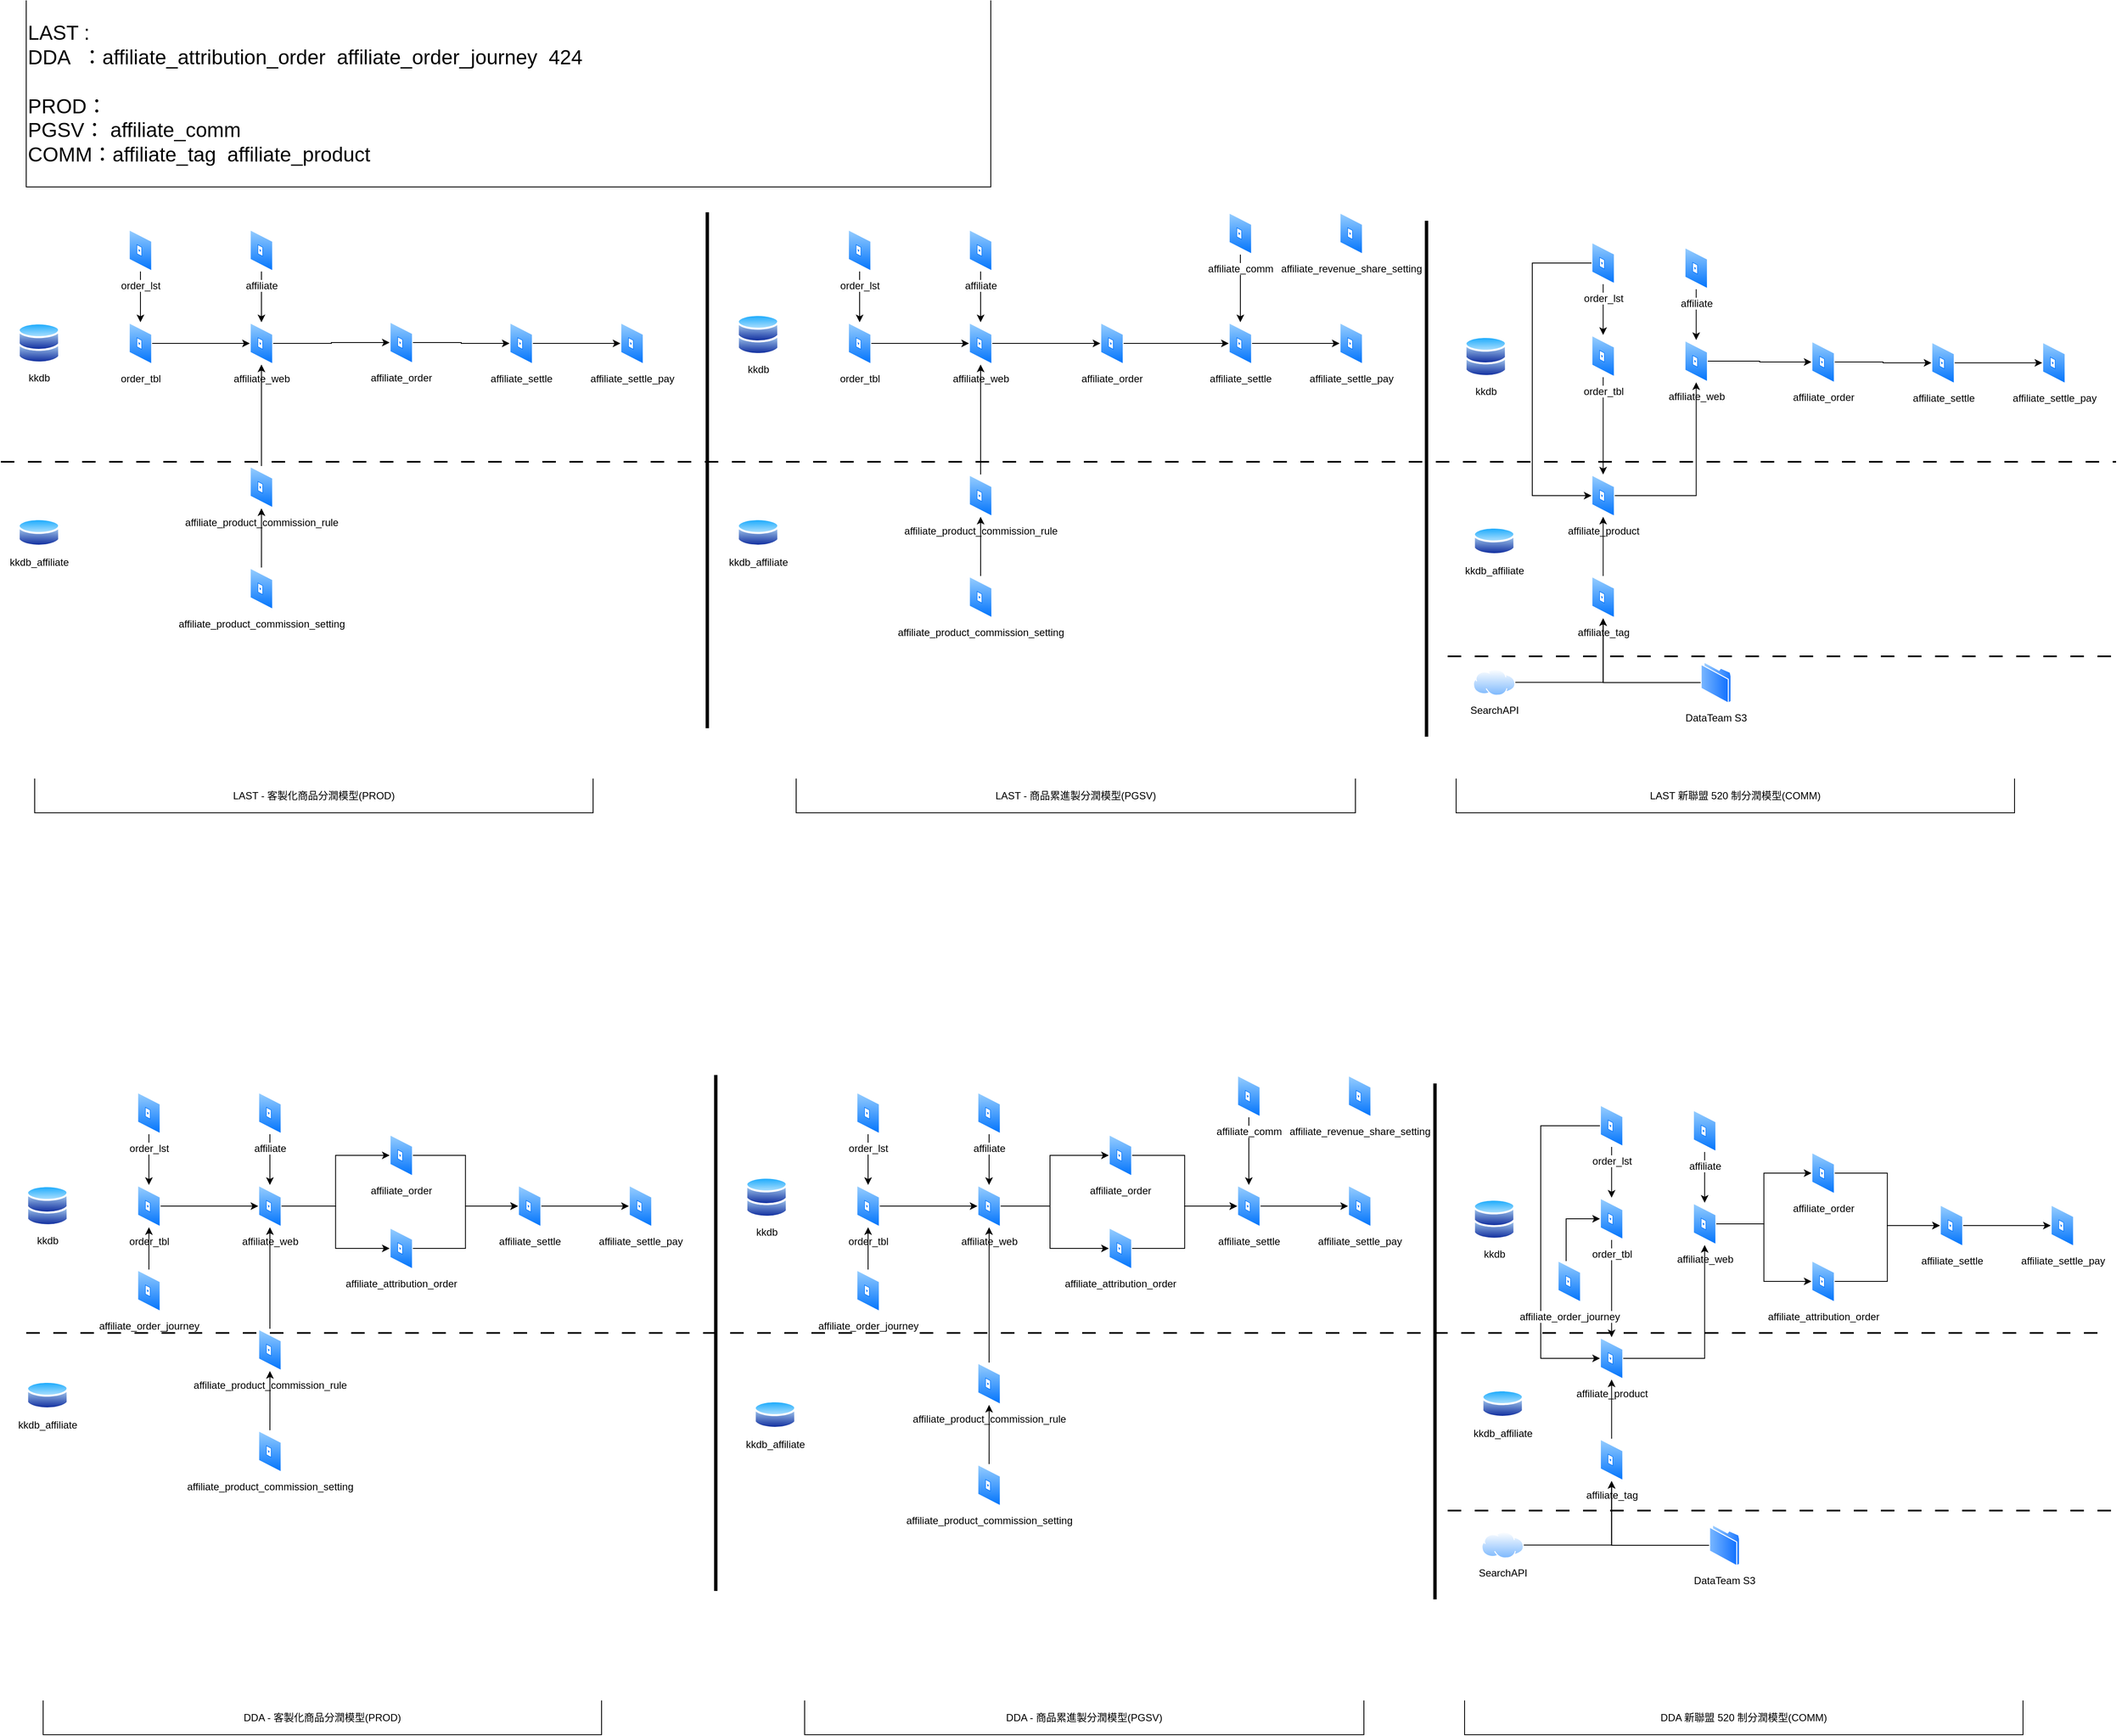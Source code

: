 <mxfile version="21.0.6" type="github">
  <diagram name="第 1 页" id="U0-t1V0-70jRsBMz5Xub">
    <mxGraphModel dx="2364" dy="2605" grid="1" gridSize="10" guides="1" tooltips="1" connect="1" arrows="1" fold="1" page="1" pageScale="1" pageWidth="850" pageHeight="1100" math="0" shadow="0">
      <root>
        <mxCell id="0" />
        <mxCell id="1" parent="0" />
        <mxCell id="hzbVGYCkBPGxg4_tdvoD-3" value="kkdb" style="aspect=fixed;perimeter=ellipsePerimeter;html=1;align=center;shadow=0;dashed=0;spacingTop=3;image;image=img/lib/active_directory/databases.svg;" vertex="1" parent="1">
          <mxGeometry x="40" y="-710" width="50" height="49" as="geometry" />
        </mxCell>
        <mxCell id="hzbVGYCkBPGxg4_tdvoD-216" style="edgeStyle=orthogonalEdgeStyle;rounded=0;orthogonalLoop=1;jettySize=auto;html=1;entryX=0;entryY=0.5;entryDx=0;entryDy=0;" edge="1" parent="1" source="hzbVGYCkBPGxg4_tdvoD-6" target="hzbVGYCkBPGxg4_tdvoD-97">
          <mxGeometry relative="1" as="geometry" />
        </mxCell>
        <mxCell id="hzbVGYCkBPGxg4_tdvoD-6" value="affiliate_web" style="aspect=fixed;perimeter=ellipsePerimeter;html=1;align=center;shadow=0;dashed=0;spacingTop=3;image;image=img/lib/active_directory/data_jack.svg;" vertex="1" parent="1">
          <mxGeometry x="314.25" y="-710" width="27.5" height="50" as="geometry" />
        </mxCell>
        <mxCell id="hzbVGYCkBPGxg4_tdvoD-124" value="" style="edgeStyle=orthogonalEdgeStyle;rounded=0;orthogonalLoop=1;jettySize=auto;html=1;" edge="1" parent="1" source="hzbVGYCkBPGxg4_tdvoD-98" target="hzbVGYCkBPGxg4_tdvoD-6">
          <mxGeometry relative="1" as="geometry" />
        </mxCell>
        <mxCell id="hzbVGYCkBPGxg4_tdvoD-98" value="affiliate" style="aspect=fixed;perimeter=ellipsePerimeter;html=1;align=center;shadow=0;dashed=0;spacingTop=3;image;image=img/lib/active_directory/data_jack.svg;" vertex="1" parent="1">
          <mxGeometry x="314.25" y="-820" width="27.5" height="50" as="geometry" />
        </mxCell>
        <mxCell id="hzbVGYCkBPGxg4_tdvoD-130" style="edgeStyle=orthogonalEdgeStyle;rounded=0;orthogonalLoop=1;jettySize=auto;html=1;entryX=0;entryY=0.5;entryDx=0;entryDy=0;" edge="1" parent="1" source="hzbVGYCkBPGxg4_tdvoD-97" target="hzbVGYCkBPGxg4_tdvoD-101">
          <mxGeometry relative="1" as="geometry" />
        </mxCell>
        <mxCell id="hzbVGYCkBPGxg4_tdvoD-97" value="affiliate_order&lt;br&gt;" style="aspect=fixed;perimeter=ellipsePerimeter;html=1;align=center;shadow=0;dashed=0;spacingTop=3;image;image=img/lib/active_directory/data_jack.svg;" vertex="1" parent="1">
          <mxGeometry x="479.5" y="-711" width="27.5" height="50" as="geometry" />
        </mxCell>
        <mxCell id="hzbVGYCkBPGxg4_tdvoD-218" style="edgeStyle=orthogonalEdgeStyle;rounded=0;orthogonalLoop=1;jettySize=auto;html=1;" edge="1" parent="1" source="hzbVGYCkBPGxg4_tdvoD-100" target="hzbVGYCkBPGxg4_tdvoD-6">
          <mxGeometry relative="1" as="geometry" />
        </mxCell>
        <mxCell id="hzbVGYCkBPGxg4_tdvoD-100" value="order_tbl" style="aspect=fixed;perimeter=ellipsePerimeter;html=1;align=center;shadow=0;dashed=0;spacingTop=3;image;image=img/lib/active_directory/data_jack.svg;" vertex="1" parent="1">
          <mxGeometry x="171.25" y="-710" width="27.5" height="50" as="geometry" />
        </mxCell>
        <mxCell id="hzbVGYCkBPGxg4_tdvoD-128" value="" style="edgeStyle=orthogonalEdgeStyle;rounded=0;orthogonalLoop=1;jettySize=auto;html=1;" edge="1" parent="1" source="hzbVGYCkBPGxg4_tdvoD-107" target="hzbVGYCkBPGxg4_tdvoD-100">
          <mxGeometry relative="1" as="geometry" />
        </mxCell>
        <mxCell id="hzbVGYCkBPGxg4_tdvoD-107" value="order_lst" style="aspect=fixed;perimeter=ellipsePerimeter;html=1;align=center;shadow=0;dashed=0;spacingTop=3;image;image=img/lib/active_directory/data_jack.svg;" vertex="1" parent="1">
          <mxGeometry x="171.25" y="-820" width="27.5" height="50" as="geometry" />
        </mxCell>
        <mxCell id="hzbVGYCkBPGxg4_tdvoD-131" value="" style="edgeStyle=orthogonalEdgeStyle;rounded=0;orthogonalLoop=1;jettySize=auto;html=1;" edge="1" parent="1" source="hzbVGYCkBPGxg4_tdvoD-101" target="hzbVGYCkBPGxg4_tdvoD-102">
          <mxGeometry relative="1" as="geometry" />
        </mxCell>
        <mxCell id="hzbVGYCkBPGxg4_tdvoD-101" value="affiliate_settle" style="aspect=fixed;perimeter=ellipsePerimeter;html=1;align=center;shadow=0;dashed=0;spacingTop=3;image;image=img/lib/active_directory/data_jack.svg;" vertex="1" parent="1">
          <mxGeometry x="621.25" y="-710" width="27.5" height="50" as="geometry" />
        </mxCell>
        <mxCell id="hzbVGYCkBPGxg4_tdvoD-102" value="affiliate_settle_pay" style="aspect=fixed;perimeter=ellipsePerimeter;html=1;align=center;shadow=0;dashed=0;spacingTop=3;image;image=img/lib/active_directory/data_jack.svg;" vertex="1" parent="1">
          <mxGeometry x="752.25" y="-710" width="27.5" height="50" as="geometry" />
        </mxCell>
        <mxCell id="hzbVGYCkBPGxg4_tdvoD-4" value="kkdb_affiliate" style="aspect=fixed;perimeter=ellipsePerimeter;html=1;align=center;shadow=0;dashed=0;spacingTop=3;image;image=img/lib/active_directory/database.svg;" vertex="1" parent="1">
          <mxGeometry x="40" y="-480" width="50" height="37" as="geometry" />
        </mxCell>
        <mxCell id="hzbVGYCkBPGxg4_tdvoD-215" style="edgeStyle=orthogonalEdgeStyle;rounded=0;orthogonalLoop=1;jettySize=auto;html=1;" edge="1" parent="1" source="hzbVGYCkBPGxg4_tdvoD-104" target="hzbVGYCkBPGxg4_tdvoD-6">
          <mxGeometry relative="1" as="geometry" />
        </mxCell>
        <mxCell id="hzbVGYCkBPGxg4_tdvoD-104" value="affiliate_product_commission_rule" style="aspect=fixed;perimeter=ellipsePerimeter;html=1;align=center;shadow=0;dashed=0;spacingTop=3;image;image=img/lib/active_directory/data_jack.svg;" vertex="1" parent="1">
          <mxGeometry x="314.25" y="-540" width="27.5" height="50" as="geometry" />
        </mxCell>
        <mxCell id="hzbVGYCkBPGxg4_tdvoD-214" style="edgeStyle=orthogonalEdgeStyle;rounded=0;orthogonalLoop=1;jettySize=auto;html=1;entryX=0.5;entryY=1;entryDx=0;entryDy=0;" edge="1" parent="1" source="hzbVGYCkBPGxg4_tdvoD-105" target="hzbVGYCkBPGxg4_tdvoD-104">
          <mxGeometry relative="1" as="geometry" />
        </mxCell>
        <mxCell id="hzbVGYCkBPGxg4_tdvoD-105" value="affiliate_product_commission_setting" style="aspect=fixed;perimeter=ellipsePerimeter;html=1;align=center;shadow=0;dashed=0;spacingTop=3;image;image=img/lib/active_directory/data_jack.svg;" vertex="1" parent="1">
          <mxGeometry x="314.25" y="-420" width="27.5" height="50" as="geometry" />
        </mxCell>
        <mxCell id="hzbVGYCkBPGxg4_tdvoD-134" value="kkdb" style="aspect=fixed;perimeter=ellipsePerimeter;html=1;align=center;shadow=0;dashed=0;spacingTop=3;image;image=img/lib/active_directory/databases.svg;" vertex="1" parent="1">
          <mxGeometry x="890" y="-720" width="50" height="49" as="geometry" />
        </mxCell>
        <mxCell id="hzbVGYCkBPGxg4_tdvoD-302" style="edgeStyle=orthogonalEdgeStyle;rounded=0;orthogonalLoop=1;jettySize=auto;html=1;" edge="1" parent="1" source="hzbVGYCkBPGxg4_tdvoD-136" target="hzbVGYCkBPGxg4_tdvoD-140">
          <mxGeometry relative="1" as="geometry" />
        </mxCell>
        <mxCell id="hzbVGYCkBPGxg4_tdvoD-136" value="affiliate_web" style="aspect=fixed;perimeter=ellipsePerimeter;html=1;align=center;shadow=0;dashed=0;spacingTop=3;image;image=img/lib/active_directory/data_jack.svg;" vertex="1" parent="1">
          <mxGeometry x="1164.25" y="-710" width="27.5" height="50" as="geometry" />
        </mxCell>
        <mxCell id="hzbVGYCkBPGxg4_tdvoD-137" value="" style="edgeStyle=orthogonalEdgeStyle;rounded=0;orthogonalLoop=1;jettySize=auto;html=1;" edge="1" parent="1" source="hzbVGYCkBPGxg4_tdvoD-138" target="hzbVGYCkBPGxg4_tdvoD-136">
          <mxGeometry relative="1" as="geometry" />
        </mxCell>
        <mxCell id="hzbVGYCkBPGxg4_tdvoD-138" value="affiliate" style="aspect=fixed;perimeter=ellipsePerimeter;html=1;align=center;shadow=0;dashed=0;spacingTop=3;image;image=img/lib/active_directory/data_jack.svg;" vertex="1" parent="1">
          <mxGeometry x="1164.25" y="-820" width="27.5" height="50" as="geometry" />
        </mxCell>
        <mxCell id="hzbVGYCkBPGxg4_tdvoD-139" style="edgeStyle=orthogonalEdgeStyle;rounded=0;orthogonalLoop=1;jettySize=auto;html=1;entryX=0;entryY=0.5;entryDx=0;entryDy=0;" edge="1" parent="1" source="hzbVGYCkBPGxg4_tdvoD-140" target="hzbVGYCkBPGxg4_tdvoD-149">
          <mxGeometry relative="1" as="geometry" />
        </mxCell>
        <mxCell id="hzbVGYCkBPGxg4_tdvoD-140" value="affiliate_order&lt;br&gt;" style="aspect=fixed;perimeter=ellipsePerimeter;html=1;align=center;shadow=0;dashed=0;spacingTop=3;image;image=img/lib/active_directory/data_jack.svg;" vertex="1" parent="1">
          <mxGeometry x="1319.5" y="-710" width="27.5" height="50" as="geometry" />
        </mxCell>
        <mxCell id="hzbVGYCkBPGxg4_tdvoD-207" style="edgeStyle=orthogonalEdgeStyle;rounded=0;orthogonalLoop=1;jettySize=auto;html=1;entryX=0;entryY=0.5;entryDx=0;entryDy=0;" edge="1" parent="1" source="hzbVGYCkBPGxg4_tdvoD-144" target="hzbVGYCkBPGxg4_tdvoD-136">
          <mxGeometry relative="1" as="geometry" />
        </mxCell>
        <mxCell id="hzbVGYCkBPGxg4_tdvoD-144" value="order_tbl" style="aspect=fixed;perimeter=ellipsePerimeter;html=1;align=center;shadow=0;dashed=0;spacingTop=3;image;image=img/lib/active_directory/data_jack.svg;" vertex="1" parent="1">
          <mxGeometry x="1021.25" y="-710" width="27.5" height="50" as="geometry" />
        </mxCell>
        <mxCell id="hzbVGYCkBPGxg4_tdvoD-145" value="" style="edgeStyle=orthogonalEdgeStyle;rounded=0;orthogonalLoop=1;jettySize=auto;html=1;" edge="1" parent="1" source="hzbVGYCkBPGxg4_tdvoD-147" target="hzbVGYCkBPGxg4_tdvoD-144">
          <mxGeometry relative="1" as="geometry" />
        </mxCell>
        <mxCell id="hzbVGYCkBPGxg4_tdvoD-147" value="order_lst" style="aspect=fixed;perimeter=ellipsePerimeter;html=1;align=center;shadow=0;dashed=0;spacingTop=3;image;image=img/lib/active_directory/data_jack.svg;" vertex="1" parent="1">
          <mxGeometry x="1021.25" y="-820" width="27.5" height="50" as="geometry" />
        </mxCell>
        <mxCell id="hzbVGYCkBPGxg4_tdvoD-148" value="" style="edgeStyle=orthogonalEdgeStyle;rounded=0;orthogonalLoop=1;jettySize=auto;html=1;" edge="1" parent="1" source="hzbVGYCkBPGxg4_tdvoD-149" target="hzbVGYCkBPGxg4_tdvoD-150">
          <mxGeometry relative="1" as="geometry" />
        </mxCell>
        <mxCell id="hzbVGYCkBPGxg4_tdvoD-149" value="affiliate_settle" style="aspect=fixed;perimeter=ellipsePerimeter;html=1;align=center;shadow=0;dashed=0;spacingTop=3;image;image=img/lib/active_directory/data_jack.svg;" vertex="1" parent="1">
          <mxGeometry x="1471.25" y="-710" width="27.5" height="50" as="geometry" />
        </mxCell>
        <mxCell id="hzbVGYCkBPGxg4_tdvoD-150" value="affiliate_settle_pay" style="aspect=fixed;perimeter=ellipsePerimeter;html=1;align=center;shadow=0;dashed=0;spacingTop=3;image;image=img/lib/active_directory/data_jack.svg;" vertex="1" parent="1">
          <mxGeometry x="1602.25" y="-710" width="27.5" height="50" as="geometry" />
        </mxCell>
        <mxCell id="hzbVGYCkBPGxg4_tdvoD-155" value="" style="line;strokeWidth=4;direction=south;html=1;perimeter=backbonePerimeter;points=[];outlineConnect=0;" vertex="1" parent="1">
          <mxGeometry x="850" y="-840" width="10" height="610" as="geometry" />
        </mxCell>
        <mxCell id="hzbVGYCkBPGxg4_tdvoD-156" value="kkdb" style="aspect=fixed;perimeter=ellipsePerimeter;html=1;align=center;shadow=0;dashed=0;spacingTop=3;image;image=img/lib/active_directory/databases.svg;" vertex="1" parent="1">
          <mxGeometry x="1750" y="-694" width="50" height="49" as="geometry" />
        </mxCell>
        <mxCell id="hzbVGYCkBPGxg4_tdvoD-158" value="affiliate_web" style="aspect=fixed;perimeter=ellipsePerimeter;html=1;align=center;shadow=0;dashed=0;spacingTop=3;image;image=img/lib/active_directory/data_jack.svg;" vertex="1" parent="1">
          <mxGeometry x="2010" y="-689" width="27.5" height="50" as="geometry" />
        </mxCell>
        <mxCell id="hzbVGYCkBPGxg4_tdvoD-159" value="" style="edgeStyle=orthogonalEdgeStyle;rounded=0;orthogonalLoop=1;jettySize=auto;html=1;" edge="1" parent="1" source="hzbVGYCkBPGxg4_tdvoD-160" target="hzbVGYCkBPGxg4_tdvoD-158">
          <mxGeometry relative="1" as="geometry" />
        </mxCell>
        <mxCell id="hzbVGYCkBPGxg4_tdvoD-160" value="affiliate" style="aspect=fixed;perimeter=ellipsePerimeter;html=1;align=center;shadow=0;dashed=0;spacingTop=3;image;image=img/lib/active_directory/data_jack.svg;" vertex="1" parent="1">
          <mxGeometry x="2010" y="-799" width="27.5" height="50" as="geometry" />
        </mxCell>
        <mxCell id="hzbVGYCkBPGxg4_tdvoD-161" style="edgeStyle=orthogonalEdgeStyle;rounded=0;orthogonalLoop=1;jettySize=auto;html=1;entryX=0;entryY=0.5;entryDx=0;entryDy=0;" edge="1" parent="1" source="hzbVGYCkBPGxg4_tdvoD-162" target="hzbVGYCkBPGxg4_tdvoD-171">
          <mxGeometry relative="1" as="geometry" />
        </mxCell>
        <mxCell id="hzbVGYCkBPGxg4_tdvoD-162" value="affiliate_order&lt;br&gt;" style="aspect=fixed;perimeter=ellipsePerimeter;html=1;align=center;shadow=0;dashed=0;spacingTop=3;image;image=img/lib/active_directory/data_jack.svg;" vertex="1" parent="1">
          <mxGeometry x="2160" y="-688" width="27.5" height="50" as="geometry" />
        </mxCell>
        <mxCell id="hzbVGYCkBPGxg4_tdvoD-191" style="edgeStyle=orthogonalEdgeStyle;rounded=0;orthogonalLoop=1;jettySize=auto;html=1;" edge="1" parent="1" source="hzbVGYCkBPGxg4_tdvoD-166" target="hzbVGYCkBPGxg4_tdvoD-175">
          <mxGeometry relative="1" as="geometry" />
        </mxCell>
        <mxCell id="hzbVGYCkBPGxg4_tdvoD-166" value="order_tbl" style="aspect=fixed;perimeter=ellipsePerimeter;html=1;align=center;shadow=0;dashed=0;spacingTop=3;image;image=img/lib/active_directory/data_jack.svg;" vertex="1" parent="1">
          <mxGeometry x="1900" y="-695" width="27.5" height="50" as="geometry" />
        </mxCell>
        <mxCell id="hzbVGYCkBPGxg4_tdvoD-167" value="" style="edgeStyle=orthogonalEdgeStyle;rounded=0;orthogonalLoop=1;jettySize=auto;html=1;" edge="1" parent="1" source="hzbVGYCkBPGxg4_tdvoD-169" target="hzbVGYCkBPGxg4_tdvoD-166">
          <mxGeometry relative="1" as="geometry" />
        </mxCell>
        <mxCell id="hzbVGYCkBPGxg4_tdvoD-192" style="edgeStyle=orthogonalEdgeStyle;rounded=0;orthogonalLoop=1;jettySize=auto;html=1;entryX=0;entryY=0.5;entryDx=0;entryDy=0;" edge="1" parent="1" source="hzbVGYCkBPGxg4_tdvoD-169" target="hzbVGYCkBPGxg4_tdvoD-175">
          <mxGeometry relative="1" as="geometry">
            <Array as="points">
              <mxPoint x="1830" y="-780" />
              <mxPoint x="1830" y="-505" />
            </Array>
          </mxGeometry>
        </mxCell>
        <mxCell id="hzbVGYCkBPGxg4_tdvoD-169" value="order_lst" style="aspect=fixed;perimeter=ellipsePerimeter;html=1;align=center;shadow=0;dashed=0;spacingTop=3;image;image=img/lib/active_directory/data_jack.svg;" vertex="1" parent="1">
          <mxGeometry x="1900" y="-805" width="27.5" height="50" as="geometry" />
        </mxCell>
        <mxCell id="hzbVGYCkBPGxg4_tdvoD-170" value="" style="edgeStyle=orthogonalEdgeStyle;rounded=0;orthogonalLoop=1;jettySize=auto;html=1;" edge="1" parent="1" source="hzbVGYCkBPGxg4_tdvoD-171" target="hzbVGYCkBPGxg4_tdvoD-172">
          <mxGeometry relative="1" as="geometry" />
        </mxCell>
        <mxCell id="hzbVGYCkBPGxg4_tdvoD-171" value="affiliate_settle" style="aspect=fixed;perimeter=ellipsePerimeter;html=1;align=center;shadow=0;dashed=0;spacingTop=3;image;image=img/lib/active_directory/data_jack.svg;" vertex="1" parent="1">
          <mxGeometry x="2301.75" y="-687" width="27.5" height="50" as="geometry" />
        </mxCell>
        <mxCell id="hzbVGYCkBPGxg4_tdvoD-172" value="affiliate_settle_pay" style="aspect=fixed;perimeter=ellipsePerimeter;html=1;align=center;shadow=0;dashed=0;spacingTop=3;image;image=img/lib/active_directory/data_jack.svg;" vertex="1" parent="1">
          <mxGeometry x="2432.75" y="-687" width="27.5" height="50" as="geometry" />
        </mxCell>
        <mxCell id="hzbVGYCkBPGxg4_tdvoD-173" value="kkdb_affiliate" style="aspect=fixed;perimeter=ellipsePerimeter;html=1;align=center;shadow=0;dashed=0;spacingTop=3;image;image=img/lib/active_directory/database.svg;" vertex="1" parent="1">
          <mxGeometry x="1760" y="-470" width="50" height="37" as="geometry" />
        </mxCell>
        <mxCell id="hzbVGYCkBPGxg4_tdvoD-193" style="edgeStyle=orthogonalEdgeStyle;rounded=0;orthogonalLoop=1;jettySize=auto;html=1;" edge="1" parent="1" source="hzbVGYCkBPGxg4_tdvoD-175" target="hzbVGYCkBPGxg4_tdvoD-158">
          <mxGeometry relative="1" as="geometry" />
        </mxCell>
        <mxCell id="hzbVGYCkBPGxg4_tdvoD-175" value="affiliate_product" style="aspect=fixed;perimeter=ellipsePerimeter;html=1;align=center;shadow=0;dashed=0;spacingTop=3;image;image=img/lib/active_directory/data_jack.svg;" vertex="1" parent="1">
          <mxGeometry x="1900" y="-530" width="27.5" height="50" as="geometry" />
        </mxCell>
        <mxCell id="hzbVGYCkBPGxg4_tdvoD-195" value="" style="edgeStyle=orthogonalEdgeStyle;rounded=0;orthogonalLoop=1;jettySize=auto;html=1;" edge="1" parent="1" source="hzbVGYCkBPGxg4_tdvoD-176" target="hzbVGYCkBPGxg4_tdvoD-175">
          <mxGeometry relative="1" as="geometry" />
        </mxCell>
        <mxCell id="hzbVGYCkBPGxg4_tdvoD-176" value="affiliate_tag" style="aspect=fixed;perimeter=ellipsePerimeter;html=1;align=center;shadow=0;dashed=0;spacingTop=3;image;image=img/lib/active_directory/data_jack.svg;" vertex="1" parent="1">
          <mxGeometry x="1900" y="-410" width="27.5" height="50" as="geometry" />
        </mxCell>
        <mxCell id="hzbVGYCkBPGxg4_tdvoD-177" value="" style="line;strokeWidth=4;direction=south;html=1;perimeter=backbonePerimeter;points=[];outlineConnect=0;" vertex="1" parent="1">
          <mxGeometry x="1700" y="-830" width="10" height="610" as="geometry" />
        </mxCell>
        <mxCell id="hzbVGYCkBPGxg4_tdvoD-185" style="edgeStyle=orthogonalEdgeStyle;rounded=0;orthogonalLoop=1;jettySize=auto;html=1;entryX=0;entryY=0.5;entryDx=0;entryDy=0;" edge="1" parent="1" source="hzbVGYCkBPGxg4_tdvoD-158" target="hzbVGYCkBPGxg4_tdvoD-162">
          <mxGeometry relative="1" as="geometry">
            <mxPoint x="2138" y="-689" as="sourcePoint" />
          </mxGeometry>
        </mxCell>
        <mxCell id="hzbVGYCkBPGxg4_tdvoD-198" value="" style="line;strokeWidth=2;html=1;dashed=1;dashPattern=8 8;" vertex="1" parent="1">
          <mxGeometry x="20" y="-550" width="2500" height="10" as="geometry" />
        </mxCell>
        <mxCell id="hzbVGYCkBPGxg4_tdvoD-203" style="edgeStyle=orthogonalEdgeStyle;rounded=0;orthogonalLoop=1;jettySize=auto;html=1;" edge="1" parent="1" source="hzbVGYCkBPGxg4_tdvoD-201" target="hzbVGYCkBPGxg4_tdvoD-176">
          <mxGeometry relative="1" as="geometry" />
        </mxCell>
        <mxCell id="hzbVGYCkBPGxg4_tdvoD-201" value="SearchAPI" style="aspect=fixed;perimeter=ellipsePerimeter;html=1;align=center;shadow=0;dashed=0;spacingTop=3;image;image=img/lib/active_directory/internet_cloud.svg;" vertex="1" parent="1">
          <mxGeometry x="1760" y="-300" width="50" height="31.5" as="geometry" />
        </mxCell>
        <mxCell id="hzbVGYCkBPGxg4_tdvoD-206" style="edgeStyle=orthogonalEdgeStyle;rounded=0;orthogonalLoop=1;jettySize=auto;html=1;" edge="1" parent="1" source="hzbVGYCkBPGxg4_tdvoD-202" target="hzbVGYCkBPGxg4_tdvoD-176">
          <mxGeometry relative="1" as="geometry" />
        </mxCell>
        <mxCell id="hzbVGYCkBPGxg4_tdvoD-202" value="DataTeam S3" style="aspect=fixed;perimeter=ellipsePerimeter;html=1;align=center;shadow=0;dashed=0;spacingTop=3;image;image=img/lib/active_directory/folder.svg;" vertex="1" parent="1">
          <mxGeometry x="2029" y="-309" width="36.5" height="50" as="geometry" />
        </mxCell>
        <mxCell id="hzbVGYCkBPGxg4_tdvoD-219" value="LAST - 客製化商品分潤模型(PROD)" style="shape=partialRectangle;whiteSpace=wrap;html=1;bottom=1;right=1;left=1;top=0;fillColor=none;routingCenterX=-0.5;" vertex="1" parent="1">
          <mxGeometry x="60" y="-170" width="660" height="40" as="geometry" />
        </mxCell>
        <mxCell id="hzbVGYCkBPGxg4_tdvoD-220" value="LAST - 商品累進製分潤模型(PGSV)" style="shape=partialRectangle;whiteSpace=wrap;html=1;bottom=1;right=1;left=1;top=0;fillColor=none;routingCenterX=-0.5;" vertex="1" parent="1">
          <mxGeometry x="960" y="-170" width="661" height="40" as="geometry" />
        </mxCell>
        <mxCell id="hzbVGYCkBPGxg4_tdvoD-221" value="LAST 新聯盟 520 制分潤模型(COMM)" style="shape=partialRectangle;whiteSpace=wrap;html=1;bottom=1;right=1;left=1;top=0;fillColor=none;routingCenterX=-0.5;" vertex="1" parent="1">
          <mxGeometry x="1740" y="-170" width="660" height="40" as="geometry" />
        </mxCell>
        <mxCell id="hzbVGYCkBPGxg4_tdvoD-224" value="affiliate_revenue_share_setting" style="aspect=fixed;perimeter=ellipsePerimeter;html=1;align=center;shadow=0;dashed=0;spacingTop=3;image;image=img/lib/active_directory/data_jack.svg;" vertex="1" parent="1">
          <mxGeometry x="1602.25" y="-840" width="27.5" height="50" as="geometry" />
        </mxCell>
        <mxCell id="hzbVGYCkBPGxg4_tdvoD-227" value="&lt;font style=&quot;font-size: 24px;&quot;&gt;LAST :&amp;nbsp;&amp;nbsp;&lt;br&gt;DDA&amp;nbsp; ：affiliate_attribution_order&amp;nbsp; affiliate_order_journey&amp;nbsp; 424&lt;br&gt;&lt;br&gt;PROD：&lt;br&gt;PGSV： affiliate_comm&lt;br&gt;COMM：affiliate_tag&amp;nbsp; affiliate_product&lt;br&gt;&lt;/font&gt;" style="shape=partialRectangle;whiteSpace=wrap;html=1;bottom=1;right=1;left=1;top=0;fillColor=none;routingCenterX=-0.5;align=left;" vertex="1" parent="1">
          <mxGeometry x="50" y="-1090" width="1140" height="220" as="geometry" />
        </mxCell>
        <mxCell id="hzbVGYCkBPGxg4_tdvoD-230" value="" style="edgeStyle=orthogonalEdgeStyle;rounded=0;orthogonalLoop=1;jettySize=auto;html=1;" edge="1" parent="1" source="hzbVGYCkBPGxg4_tdvoD-229" target="hzbVGYCkBPGxg4_tdvoD-149">
          <mxGeometry relative="1" as="geometry" />
        </mxCell>
        <mxCell id="hzbVGYCkBPGxg4_tdvoD-229" value="affiliate_comm" style="aspect=fixed;perimeter=ellipsePerimeter;html=1;align=center;shadow=0;dashed=0;spacingTop=3;image;image=img/lib/active_directory/data_jack.svg;" vertex="1" parent="1">
          <mxGeometry x="1471.25" y="-840" width="27.5" height="50" as="geometry" />
        </mxCell>
        <mxCell id="hzbVGYCkBPGxg4_tdvoD-231" value="kkdb" style="aspect=fixed;perimeter=ellipsePerimeter;html=1;align=center;shadow=0;dashed=0;spacingTop=3;image;image=img/lib/active_directory/databases.svg;" vertex="1" parent="1">
          <mxGeometry x="50" y="310" width="50" height="49" as="geometry" />
        </mxCell>
        <mxCell id="hzbVGYCkBPGxg4_tdvoD-232" style="edgeStyle=orthogonalEdgeStyle;rounded=0;orthogonalLoop=1;jettySize=auto;html=1;entryX=0;entryY=0.5;entryDx=0;entryDy=0;" edge="1" parent="1" source="hzbVGYCkBPGxg4_tdvoD-234" target="hzbVGYCkBPGxg4_tdvoD-238">
          <mxGeometry relative="1" as="geometry" />
        </mxCell>
        <mxCell id="hzbVGYCkBPGxg4_tdvoD-233" style="edgeStyle=orthogonalEdgeStyle;rounded=0;orthogonalLoop=1;jettySize=auto;html=1;" edge="1" parent="1" source="hzbVGYCkBPGxg4_tdvoD-234" target="hzbVGYCkBPGxg4_tdvoD-240">
          <mxGeometry relative="1" as="geometry" />
        </mxCell>
        <mxCell id="hzbVGYCkBPGxg4_tdvoD-234" value="affiliate_web" style="aspect=fixed;perimeter=ellipsePerimeter;html=1;align=center;shadow=0;dashed=0;spacingTop=3;image;image=img/lib/active_directory/data_jack.svg;" vertex="1" parent="1">
          <mxGeometry x="324.25" y="310" width="27.5" height="50" as="geometry" />
        </mxCell>
        <mxCell id="hzbVGYCkBPGxg4_tdvoD-235" value="" style="edgeStyle=orthogonalEdgeStyle;rounded=0;orthogonalLoop=1;jettySize=auto;html=1;" edge="1" parent="1" source="hzbVGYCkBPGxg4_tdvoD-236" target="hzbVGYCkBPGxg4_tdvoD-234">
          <mxGeometry relative="1" as="geometry" />
        </mxCell>
        <mxCell id="hzbVGYCkBPGxg4_tdvoD-236" value="affiliate" style="aspect=fixed;perimeter=ellipsePerimeter;html=1;align=center;shadow=0;dashed=0;spacingTop=3;image;image=img/lib/active_directory/data_jack.svg;" vertex="1" parent="1">
          <mxGeometry x="324.25" y="200" width="27.5" height="50" as="geometry" />
        </mxCell>
        <mxCell id="hzbVGYCkBPGxg4_tdvoD-237" style="edgeStyle=orthogonalEdgeStyle;rounded=0;orthogonalLoop=1;jettySize=auto;html=1;entryX=0;entryY=0.5;entryDx=0;entryDy=0;" edge="1" parent="1" source="hzbVGYCkBPGxg4_tdvoD-238" target="hzbVGYCkBPGxg4_tdvoD-246">
          <mxGeometry relative="1" as="geometry" />
        </mxCell>
        <mxCell id="hzbVGYCkBPGxg4_tdvoD-238" value="affiliate_order&lt;br&gt;" style="aspect=fixed;perimeter=ellipsePerimeter;html=1;align=center;shadow=0;dashed=0;spacingTop=3;image;image=img/lib/active_directory/data_jack.svg;" vertex="1" parent="1">
          <mxGeometry x="479.5" y="250" width="27.5" height="50" as="geometry" />
        </mxCell>
        <mxCell id="hzbVGYCkBPGxg4_tdvoD-239" style="edgeStyle=orthogonalEdgeStyle;rounded=0;orthogonalLoop=1;jettySize=auto;html=1;entryX=0;entryY=0.5;entryDx=0;entryDy=0;" edge="1" parent="1" source="hzbVGYCkBPGxg4_tdvoD-240" target="hzbVGYCkBPGxg4_tdvoD-246">
          <mxGeometry relative="1" as="geometry" />
        </mxCell>
        <mxCell id="hzbVGYCkBPGxg4_tdvoD-240" value="affiliate_attribution_order" style="aspect=fixed;perimeter=ellipsePerimeter;html=1;align=center;shadow=0;dashed=0;spacingTop=3;image;image=img/lib/active_directory/data_jack.svg;" vertex="1" parent="1">
          <mxGeometry x="479.5" y="360" width="27.5" height="50" as="geometry" />
        </mxCell>
        <mxCell id="hzbVGYCkBPGxg4_tdvoD-241" style="edgeStyle=orthogonalEdgeStyle;rounded=0;orthogonalLoop=1;jettySize=auto;html=1;" edge="1" parent="1" source="hzbVGYCkBPGxg4_tdvoD-242" target="hzbVGYCkBPGxg4_tdvoD-234">
          <mxGeometry relative="1" as="geometry" />
        </mxCell>
        <mxCell id="hzbVGYCkBPGxg4_tdvoD-242" value="order_tbl" style="aspect=fixed;perimeter=ellipsePerimeter;html=1;align=center;shadow=0;dashed=0;spacingTop=3;image;image=img/lib/active_directory/data_jack.svg;" vertex="1" parent="1">
          <mxGeometry x="181.25" y="310" width="27.5" height="50" as="geometry" />
        </mxCell>
        <mxCell id="hzbVGYCkBPGxg4_tdvoD-243" value="" style="edgeStyle=orthogonalEdgeStyle;rounded=0;orthogonalLoop=1;jettySize=auto;html=1;" edge="1" parent="1" source="hzbVGYCkBPGxg4_tdvoD-244" target="hzbVGYCkBPGxg4_tdvoD-242">
          <mxGeometry relative="1" as="geometry" />
        </mxCell>
        <mxCell id="hzbVGYCkBPGxg4_tdvoD-244" value="order_lst" style="aspect=fixed;perimeter=ellipsePerimeter;html=1;align=center;shadow=0;dashed=0;spacingTop=3;image;image=img/lib/active_directory/data_jack.svg;" vertex="1" parent="1">
          <mxGeometry x="181.25" y="200" width="27.5" height="50" as="geometry" />
        </mxCell>
        <mxCell id="hzbVGYCkBPGxg4_tdvoD-245" value="" style="edgeStyle=orthogonalEdgeStyle;rounded=0;orthogonalLoop=1;jettySize=auto;html=1;" edge="1" parent="1" source="hzbVGYCkBPGxg4_tdvoD-246" target="hzbVGYCkBPGxg4_tdvoD-247">
          <mxGeometry relative="1" as="geometry" />
        </mxCell>
        <mxCell id="hzbVGYCkBPGxg4_tdvoD-246" value="affiliate_settle" style="aspect=fixed;perimeter=ellipsePerimeter;html=1;align=center;shadow=0;dashed=0;spacingTop=3;image;image=img/lib/active_directory/data_jack.svg;" vertex="1" parent="1">
          <mxGeometry x="631.25" y="310" width="27.5" height="50" as="geometry" />
        </mxCell>
        <mxCell id="hzbVGYCkBPGxg4_tdvoD-247" value="affiliate_settle_pay" style="aspect=fixed;perimeter=ellipsePerimeter;html=1;align=center;shadow=0;dashed=0;spacingTop=3;image;image=img/lib/active_directory/data_jack.svg;" vertex="1" parent="1">
          <mxGeometry x="762.25" y="310" width="27.5" height="50" as="geometry" />
        </mxCell>
        <mxCell id="hzbVGYCkBPGxg4_tdvoD-248" value="kkdb_affiliate" style="aspect=fixed;perimeter=ellipsePerimeter;html=1;align=center;shadow=0;dashed=0;spacingTop=3;image;image=img/lib/active_directory/database.svg;" vertex="1" parent="1">
          <mxGeometry x="50" y="540" width="50" height="37" as="geometry" />
        </mxCell>
        <mxCell id="hzbVGYCkBPGxg4_tdvoD-249" style="edgeStyle=orthogonalEdgeStyle;rounded=0;orthogonalLoop=1;jettySize=auto;html=1;" edge="1" parent="1" source="hzbVGYCkBPGxg4_tdvoD-250" target="hzbVGYCkBPGxg4_tdvoD-234">
          <mxGeometry relative="1" as="geometry" />
        </mxCell>
        <mxCell id="hzbVGYCkBPGxg4_tdvoD-250" value="affiliate_product_commission_rule" style="aspect=fixed;perimeter=ellipsePerimeter;html=1;align=center;shadow=0;dashed=0;spacingTop=3;image;image=img/lib/active_directory/data_jack.svg;" vertex="1" parent="1">
          <mxGeometry x="324.25" y="480" width="27.5" height="50" as="geometry" />
        </mxCell>
        <mxCell id="hzbVGYCkBPGxg4_tdvoD-251" style="edgeStyle=orthogonalEdgeStyle;rounded=0;orthogonalLoop=1;jettySize=auto;html=1;entryX=0.5;entryY=1;entryDx=0;entryDy=0;" edge="1" parent="1" source="hzbVGYCkBPGxg4_tdvoD-252" target="hzbVGYCkBPGxg4_tdvoD-250">
          <mxGeometry relative="1" as="geometry" />
        </mxCell>
        <mxCell id="hzbVGYCkBPGxg4_tdvoD-252" value="affiliate_product_commission_setting" style="aspect=fixed;perimeter=ellipsePerimeter;html=1;align=center;shadow=0;dashed=0;spacingTop=3;image;image=img/lib/active_directory/data_jack.svg;" vertex="1" parent="1">
          <mxGeometry x="324.25" y="600" width="27.5" height="50" as="geometry" />
        </mxCell>
        <mxCell id="hzbVGYCkBPGxg4_tdvoD-253" value="kkdb" style="aspect=fixed;perimeter=ellipsePerimeter;html=1;align=center;shadow=0;dashed=0;spacingTop=3;image;image=img/lib/active_directory/databases.svg;" vertex="1" parent="1">
          <mxGeometry x="900" y="300" width="50" height="49" as="geometry" />
        </mxCell>
        <mxCell id="hzbVGYCkBPGxg4_tdvoD-254" style="edgeStyle=orthogonalEdgeStyle;rounded=0;orthogonalLoop=1;jettySize=auto;html=1;" edge="1" parent="1" source="hzbVGYCkBPGxg4_tdvoD-256" target="hzbVGYCkBPGxg4_tdvoD-260">
          <mxGeometry relative="1" as="geometry">
            <Array as="points">
              <mxPoint x="1260" y="335" />
              <mxPoint x="1260" y="275" />
            </Array>
          </mxGeometry>
        </mxCell>
        <mxCell id="hzbVGYCkBPGxg4_tdvoD-255" style="edgeStyle=orthogonalEdgeStyle;rounded=0;orthogonalLoop=1;jettySize=auto;html=1;entryX=0;entryY=0.5;entryDx=0;entryDy=0;" edge="1" parent="1" source="hzbVGYCkBPGxg4_tdvoD-256" target="hzbVGYCkBPGxg4_tdvoD-262">
          <mxGeometry relative="1" as="geometry">
            <Array as="points">
              <mxPoint x="1260" y="335" />
              <mxPoint x="1260" y="385" />
            </Array>
          </mxGeometry>
        </mxCell>
        <mxCell id="hzbVGYCkBPGxg4_tdvoD-256" value="affiliate_web" style="aspect=fixed;perimeter=ellipsePerimeter;html=1;align=center;shadow=0;dashed=0;spacingTop=3;image;image=img/lib/active_directory/data_jack.svg;" vertex="1" parent="1">
          <mxGeometry x="1174.25" y="310" width="27.5" height="50" as="geometry" />
        </mxCell>
        <mxCell id="hzbVGYCkBPGxg4_tdvoD-257" value="" style="edgeStyle=orthogonalEdgeStyle;rounded=0;orthogonalLoop=1;jettySize=auto;html=1;" edge="1" parent="1" source="hzbVGYCkBPGxg4_tdvoD-258" target="hzbVGYCkBPGxg4_tdvoD-256">
          <mxGeometry relative="1" as="geometry" />
        </mxCell>
        <mxCell id="hzbVGYCkBPGxg4_tdvoD-258" value="affiliate" style="aspect=fixed;perimeter=ellipsePerimeter;html=1;align=center;shadow=0;dashed=0;spacingTop=3;image;image=img/lib/active_directory/data_jack.svg;" vertex="1" parent="1">
          <mxGeometry x="1174.25" y="200" width="27.5" height="50" as="geometry" />
        </mxCell>
        <mxCell id="hzbVGYCkBPGxg4_tdvoD-259" style="edgeStyle=orthogonalEdgeStyle;rounded=0;orthogonalLoop=1;jettySize=auto;html=1;entryX=0;entryY=0.5;entryDx=0;entryDy=0;" edge="1" parent="1" source="hzbVGYCkBPGxg4_tdvoD-260" target="hzbVGYCkBPGxg4_tdvoD-268">
          <mxGeometry relative="1" as="geometry" />
        </mxCell>
        <mxCell id="hzbVGYCkBPGxg4_tdvoD-260" value="affiliate_order&lt;br&gt;" style="aspect=fixed;perimeter=ellipsePerimeter;html=1;align=center;shadow=0;dashed=0;spacingTop=3;image;image=img/lib/active_directory/data_jack.svg;" vertex="1" parent="1">
          <mxGeometry x="1329.5" y="250" width="27.5" height="50" as="geometry" />
        </mxCell>
        <mxCell id="hzbVGYCkBPGxg4_tdvoD-261" style="edgeStyle=orthogonalEdgeStyle;rounded=0;orthogonalLoop=1;jettySize=auto;html=1;entryX=0;entryY=0.5;entryDx=0;entryDy=0;" edge="1" parent="1" source="hzbVGYCkBPGxg4_tdvoD-262" target="hzbVGYCkBPGxg4_tdvoD-268">
          <mxGeometry relative="1" as="geometry" />
        </mxCell>
        <mxCell id="hzbVGYCkBPGxg4_tdvoD-262" value="affiliate_attribution_order" style="aspect=fixed;perimeter=ellipsePerimeter;html=1;align=center;shadow=0;dashed=0;spacingTop=3;image;image=img/lib/active_directory/data_jack.svg;" vertex="1" parent="1">
          <mxGeometry x="1329.5" y="360" width="27.5" height="50" as="geometry" />
        </mxCell>
        <mxCell id="hzbVGYCkBPGxg4_tdvoD-263" style="edgeStyle=orthogonalEdgeStyle;rounded=0;orthogonalLoop=1;jettySize=auto;html=1;entryX=0;entryY=0.5;entryDx=0;entryDy=0;" edge="1" parent="1" source="hzbVGYCkBPGxg4_tdvoD-264" target="hzbVGYCkBPGxg4_tdvoD-256">
          <mxGeometry relative="1" as="geometry" />
        </mxCell>
        <mxCell id="hzbVGYCkBPGxg4_tdvoD-264" value="order_tbl" style="aspect=fixed;perimeter=ellipsePerimeter;html=1;align=center;shadow=0;dashed=0;spacingTop=3;image;image=img/lib/active_directory/data_jack.svg;" vertex="1" parent="1">
          <mxGeometry x="1031.25" y="310" width="27.5" height="50" as="geometry" />
        </mxCell>
        <mxCell id="hzbVGYCkBPGxg4_tdvoD-265" value="" style="edgeStyle=orthogonalEdgeStyle;rounded=0;orthogonalLoop=1;jettySize=auto;html=1;" edge="1" parent="1" source="hzbVGYCkBPGxg4_tdvoD-266" target="hzbVGYCkBPGxg4_tdvoD-264">
          <mxGeometry relative="1" as="geometry" />
        </mxCell>
        <mxCell id="hzbVGYCkBPGxg4_tdvoD-266" value="order_lst" style="aspect=fixed;perimeter=ellipsePerimeter;html=1;align=center;shadow=0;dashed=0;spacingTop=3;image;image=img/lib/active_directory/data_jack.svg;" vertex="1" parent="1">
          <mxGeometry x="1031.25" y="200" width="27.5" height="50" as="geometry" />
        </mxCell>
        <mxCell id="hzbVGYCkBPGxg4_tdvoD-267" value="" style="edgeStyle=orthogonalEdgeStyle;rounded=0;orthogonalLoop=1;jettySize=auto;html=1;" edge="1" parent="1" source="hzbVGYCkBPGxg4_tdvoD-268" target="hzbVGYCkBPGxg4_tdvoD-269">
          <mxGeometry relative="1" as="geometry" />
        </mxCell>
        <mxCell id="hzbVGYCkBPGxg4_tdvoD-268" value="affiliate_settle" style="aspect=fixed;perimeter=ellipsePerimeter;html=1;align=center;shadow=0;dashed=0;spacingTop=3;image;image=img/lib/active_directory/data_jack.svg;" vertex="1" parent="1">
          <mxGeometry x="1481.25" y="310" width="27.5" height="50" as="geometry" />
        </mxCell>
        <mxCell id="hzbVGYCkBPGxg4_tdvoD-269" value="affiliate_settle_pay" style="aspect=fixed;perimeter=ellipsePerimeter;html=1;align=center;shadow=0;dashed=0;spacingTop=3;image;image=img/lib/active_directory/data_jack.svg;" vertex="1" parent="1">
          <mxGeometry x="1612.25" y="310" width="27.5" height="50" as="geometry" />
        </mxCell>
        <mxCell id="hzbVGYCkBPGxg4_tdvoD-270" value="" style="line;strokeWidth=4;direction=south;html=1;perimeter=backbonePerimeter;points=[];outlineConnect=0;" vertex="1" parent="1">
          <mxGeometry x="860" y="180" width="10" height="610" as="geometry" />
        </mxCell>
        <mxCell id="hzbVGYCkBPGxg4_tdvoD-271" value="kkdb" style="aspect=fixed;perimeter=ellipsePerimeter;html=1;align=center;shadow=0;dashed=0;spacingTop=3;image;image=img/lib/active_directory/databases.svg;" vertex="1" parent="1">
          <mxGeometry x="1760" y="326" width="50" height="49" as="geometry" />
        </mxCell>
        <mxCell id="hzbVGYCkBPGxg4_tdvoD-272" value="affiliate_web" style="aspect=fixed;perimeter=ellipsePerimeter;html=1;align=center;shadow=0;dashed=0;spacingTop=3;image;image=img/lib/active_directory/data_jack.svg;" vertex="1" parent="1">
          <mxGeometry x="2020" y="331" width="27.5" height="50" as="geometry" />
        </mxCell>
        <mxCell id="hzbVGYCkBPGxg4_tdvoD-273" value="" style="edgeStyle=orthogonalEdgeStyle;rounded=0;orthogonalLoop=1;jettySize=auto;html=1;" edge="1" parent="1" source="hzbVGYCkBPGxg4_tdvoD-274" target="hzbVGYCkBPGxg4_tdvoD-272">
          <mxGeometry relative="1" as="geometry" />
        </mxCell>
        <mxCell id="hzbVGYCkBPGxg4_tdvoD-274" value="affiliate" style="aspect=fixed;perimeter=ellipsePerimeter;html=1;align=center;shadow=0;dashed=0;spacingTop=3;image;image=img/lib/active_directory/data_jack.svg;" vertex="1" parent="1">
          <mxGeometry x="2020" y="221" width="27.5" height="50" as="geometry" />
        </mxCell>
        <mxCell id="hzbVGYCkBPGxg4_tdvoD-275" style="edgeStyle=orthogonalEdgeStyle;rounded=0;orthogonalLoop=1;jettySize=auto;html=1;entryX=0;entryY=0.5;entryDx=0;entryDy=0;" edge="1" parent="1" source="hzbVGYCkBPGxg4_tdvoD-276" target="hzbVGYCkBPGxg4_tdvoD-285">
          <mxGeometry relative="1" as="geometry" />
        </mxCell>
        <mxCell id="hzbVGYCkBPGxg4_tdvoD-276" value="affiliate_order&lt;br&gt;" style="aspect=fixed;perimeter=ellipsePerimeter;html=1;align=center;shadow=0;dashed=0;spacingTop=3;image;image=img/lib/active_directory/data_jack.svg;" vertex="1" parent="1">
          <mxGeometry x="2160" y="271" width="27.5" height="50" as="geometry" />
        </mxCell>
        <mxCell id="hzbVGYCkBPGxg4_tdvoD-277" style="edgeStyle=orthogonalEdgeStyle;rounded=0;orthogonalLoop=1;jettySize=auto;html=1;entryX=0;entryY=0.5;entryDx=0;entryDy=0;" edge="1" parent="1" source="hzbVGYCkBPGxg4_tdvoD-278" target="hzbVGYCkBPGxg4_tdvoD-285">
          <mxGeometry relative="1" as="geometry" />
        </mxCell>
        <mxCell id="hzbVGYCkBPGxg4_tdvoD-278" value="affiliate_attribution_order" style="aspect=fixed;perimeter=ellipsePerimeter;html=1;align=center;shadow=0;dashed=0;spacingTop=3;image;image=img/lib/active_directory/data_jack.svg;" vertex="1" parent="1">
          <mxGeometry x="2160" y="399" width="27.5" height="50" as="geometry" />
        </mxCell>
        <mxCell id="hzbVGYCkBPGxg4_tdvoD-279" style="edgeStyle=orthogonalEdgeStyle;rounded=0;orthogonalLoop=1;jettySize=auto;html=1;" edge="1" parent="1" source="hzbVGYCkBPGxg4_tdvoD-280" target="hzbVGYCkBPGxg4_tdvoD-289">
          <mxGeometry relative="1" as="geometry" />
        </mxCell>
        <mxCell id="hzbVGYCkBPGxg4_tdvoD-280" value="order_tbl" style="aspect=fixed;perimeter=ellipsePerimeter;html=1;align=center;shadow=0;dashed=0;spacingTop=3;image;image=img/lib/active_directory/data_jack.svg;" vertex="1" parent="1">
          <mxGeometry x="1910" y="325" width="27.5" height="50" as="geometry" />
        </mxCell>
        <mxCell id="hzbVGYCkBPGxg4_tdvoD-281" value="" style="edgeStyle=orthogonalEdgeStyle;rounded=0;orthogonalLoop=1;jettySize=auto;html=1;" edge="1" parent="1" source="hzbVGYCkBPGxg4_tdvoD-283" target="hzbVGYCkBPGxg4_tdvoD-280">
          <mxGeometry relative="1" as="geometry" />
        </mxCell>
        <mxCell id="hzbVGYCkBPGxg4_tdvoD-282" style="edgeStyle=orthogonalEdgeStyle;rounded=0;orthogonalLoop=1;jettySize=auto;html=1;entryX=0;entryY=0.5;entryDx=0;entryDy=0;" edge="1" parent="1" source="hzbVGYCkBPGxg4_tdvoD-283" target="hzbVGYCkBPGxg4_tdvoD-289">
          <mxGeometry relative="1" as="geometry">
            <Array as="points">
              <mxPoint x="1840" y="240" />
              <mxPoint x="1840" y="515" />
            </Array>
          </mxGeometry>
        </mxCell>
        <mxCell id="hzbVGYCkBPGxg4_tdvoD-283" value="order_lst" style="aspect=fixed;perimeter=ellipsePerimeter;html=1;align=center;shadow=0;dashed=0;spacingTop=3;image;image=img/lib/active_directory/data_jack.svg;" vertex="1" parent="1">
          <mxGeometry x="1910" y="215" width="27.5" height="50" as="geometry" />
        </mxCell>
        <mxCell id="hzbVGYCkBPGxg4_tdvoD-284" value="" style="edgeStyle=orthogonalEdgeStyle;rounded=0;orthogonalLoop=1;jettySize=auto;html=1;" edge="1" parent="1" source="hzbVGYCkBPGxg4_tdvoD-285" target="hzbVGYCkBPGxg4_tdvoD-286">
          <mxGeometry relative="1" as="geometry" />
        </mxCell>
        <mxCell id="hzbVGYCkBPGxg4_tdvoD-285" value="affiliate_settle" style="aspect=fixed;perimeter=ellipsePerimeter;html=1;align=center;shadow=0;dashed=0;spacingTop=3;image;image=img/lib/active_directory/data_jack.svg;" vertex="1" parent="1">
          <mxGeometry x="2311.75" y="333" width="27.5" height="50" as="geometry" />
        </mxCell>
        <mxCell id="hzbVGYCkBPGxg4_tdvoD-286" value="affiliate_settle_pay" style="aspect=fixed;perimeter=ellipsePerimeter;html=1;align=center;shadow=0;dashed=0;spacingTop=3;image;image=img/lib/active_directory/data_jack.svg;" vertex="1" parent="1">
          <mxGeometry x="2442.75" y="333" width="27.5" height="50" as="geometry" />
        </mxCell>
        <mxCell id="hzbVGYCkBPGxg4_tdvoD-287" value="kkdb_affiliate" style="aspect=fixed;perimeter=ellipsePerimeter;html=1;align=center;shadow=0;dashed=0;spacingTop=3;image;image=img/lib/active_directory/database.svg;" vertex="1" parent="1">
          <mxGeometry x="1770" y="550" width="50" height="37" as="geometry" />
        </mxCell>
        <mxCell id="hzbVGYCkBPGxg4_tdvoD-288" style="edgeStyle=orthogonalEdgeStyle;rounded=0;orthogonalLoop=1;jettySize=auto;html=1;" edge="1" parent="1" source="hzbVGYCkBPGxg4_tdvoD-289" target="hzbVGYCkBPGxg4_tdvoD-272">
          <mxGeometry relative="1" as="geometry" />
        </mxCell>
        <mxCell id="hzbVGYCkBPGxg4_tdvoD-289" value="affiliate_product" style="aspect=fixed;perimeter=ellipsePerimeter;html=1;align=center;shadow=0;dashed=0;spacingTop=3;image;image=img/lib/active_directory/data_jack.svg;" vertex="1" parent="1">
          <mxGeometry x="1910" y="490" width="27.5" height="50" as="geometry" />
        </mxCell>
        <mxCell id="hzbVGYCkBPGxg4_tdvoD-290" value="" style="edgeStyle=orthogonalEdgeStyle;rounded=0;orthogonalLoop=1;jettySize=auto;html=1;" edge="1" parent="1" source="hzbVGYCkBPGxg4_tdvoD-291" target="hzbVGYCkBPGxg4_tdvoD-289">
          <mxGeometry relative="1" as="geometry" />
        </mxCell>
        <mxCell id="hzbVGYCkBPGxg4_tdvoD-291" value="affiliate_tag" style="aspect=fixed;perimeter=ellipsePerimeter;html=1;align=center;shadow=0;dashed=0;spacingTop=3;image;image=img/lib/active_directory/data_jack.svg;" vertex="1" parent="1">
          <mxGeometry x="1910" y="610" width="27.5" height="50" as="geometry" />
        </mxCell>
        <mxCell id="hzbVGYCkBPGxg4_tdvoD-292" value="" style="line;strokeWidth=4;direction=south;html=1;perimeter=backbonePerimeter;points=[];outlineConnect=0;" vertex="1" parent="1">
          <mxGeometry x="1710" y="190" width="10" height="610" as="geometry" />
        </mxCell>
        <mxCell id="hzbVGYCkBPGxg4_tdvoD-293" style="edgeStyle=orthogonalEdgeStyle;rounded=0;orthogonalLoop=1;jettySize=auto;html=1;entryX=0;entryY=0.5;entryDx=0;entryDy=0;" edge="1" parent="1" source="hzbVGYCkBPGxg4_tdvoD-272" target="hzbVGYCkBPGxg4_tdvoD-276">
          <mxGeometry relative="1" as="geometry">
            <mxPoint x="2148" y="331" as="sourcePoint" />
          </mxGeometry>
        </mxCell>
        <mxCell id="hzbVGYCkBPGxg4_tdvoD-294" style="edgeStyle=orthogonalEdgeStyle;rounded=0;orthogonalLoop=1;jettySize=auto;html=1;entryX=0;entryY=0.5;entryDx=0;entryDy=0;" edge="1" parent="1" source="hzbVGYCkBPGxg4_tdvoD-272" target="hzbVGYCkBPGxg4_tdvoD-278">
          <mxGeometry relative="1" as="geometry">
            <mxPoint x="2147.5" y="381" as="sourcePoint" />
          </mxGeometry>
        </mxCell>
        <mxCell id="hzbVGYCkBPGxg4_tdvoD-295" style="edgeStyle=orthogonalEdgeStyle;rounded=0;orthogonalLoop=1;jettySize=auto;html=1;" edge="1" parent="1" source="hzbVGYCkBPGxg4_tdvoD-296" target="hzbVGYCkBPGxg4_tdvoD-291">
          <mxGeometry relative="1" as="geometry" />
        </mxCell>
        <mxCell id="hzbVGYCkBPGxg4_tdvoD-296" value="SearchAPI" style="aspect=fixed;perimeter=ellipsePerimeter;html=1;align=center;shadow=0;dashed=0;spacingTop=3;image;image=img/lib/active_directory/internet_cloud.svg;" vertex="1" parent="1">
          <mxGeometry x="1770" y="720" width="50" height="31.5" as="geometry" />
        </mxCell>
        <mxCell id="hzbVGYCkBPGxg4_tdvoD-297" style="edgeStyle=orthogonalEdgeStyle;rounded=0;orthogonalLoop=1;jettySize=auto;html=1;" edge="1" parent="1" source="hzbVGYCkBPGxg4_tdvoD-298" target="hzbVGYCkBPGxg4_tdvoD-291">
          <mxGeometry relative="1" as="geometry" />
        </mxCell>
        <mxCell id="hzbVGYCkBPGxg4_tdvoD-298" value="DataTeam S3" style="aspect=fixed;perimeter=ellipsePerimeter;html=1;align=center;shadow=0;dashed=0;spacingTop=3;image;image=img/lib/active_directory/folder.svg;" vertex="1" parent="1">
          <mxGeometry x="2039" y="711" width="36.5" height="50" as="geometry" />
        </mxCell>
        <mxCell id="hzbVGYCkBPGxg4_tdvoD-299" value="affiliate_revenue_share_setting" style="aspect=fixed;perimeter=ellipsePerimeter;html=1;align=center;shadow=0;dashed=0;spacingTop=3;image;image=img/lib/active_directory/data_jack.svg;" vertex="1" parent="1">
          <mxGeometry x="1612.25" y="180" width="27.5" height="50" as="geometry" />
        </mxCell>
        <mxCell id="hzbVGYCkBPGxg4_tdvoD-300" value="" style="edgeStyle=orthogonalEdgeStyle;rounded=0;orthogonalLoop=1;jettySize=auto;html=1;" edge="1" parent="1" source="hzbVGYCkBPGxg4_tdvoD-301" target="hzbVGYCkBPGxg4_tdvoD-268">
          <mxGeometry relative="1" as="geometry" />
        </mxCell>
        <mxCell id="hzbVGYCkBPGxg4_tdvoD-301" value="affiliate_comm" style="aspect=fixed;perimeter=ellipsePerimeter;html=1;align=center;shadow=0;dashed=0;spacingTop=3;image;image=img/lib/active_directory/data_jack.svg;" vertex="1" parent="1">
          <mxGeometry x="1481.25" y="180" width="27.5" height="50" as="geometry" />
        </mxCell>
        <mxCell id="hzbVGYCkBPGxg4_tdvoD-304" value="DDA - 客製化商品分潤模型(PROD)" style="shape=partialRectangle;whiteSpace=wrap;html=1;bottom=1;right=1;left=1;top=0;fillColor=none;routingCenterX=-0.5;" vertex="1" parent="1">
          <mxGeometry x="70" y="920" width="660" height="40" as="geometry" />
        </mxCell>
        <mxCell id="hzbVGYCkBPGxg4_tdvoD-305" value="DDA - 商品累進製分潤模型(PGSV)" style="shape=partialRectangle;whiteSpace=wrap;html=1;bottom=1;right=1;left=1;top=0;fillColor=none;routingCenterX=-0.5;" vertex="1" parent="1">
          <mxGeometry x="970" y="920" width="661" height="40" as="geometry" />
        </mxCell>
        <mxCell id="hzbVGYCkBPGxg4_tdvoD-306" value="DDA 新聯盟 520 制分潤模型(COMM)" style="shape=partialRectangle;whiteSpace=wrap;html=1;bottom=1;right=1;left=1;top=0;fillColor=none;routingCenterX=-0.5;" vertex="1" parent="1">
          <mxGeometry x="1750" y="920" width="660" height="40" as="geometry" />
        </mxCell>
        <mxCell id="hzbVGYCkBPGxg4_tdvoD-308" value="" style="edgeStyle=orthogonalEdgeStyle;rounded=0;orthogonalLoop=1;jettySize=auto;html=1;" edge="1" parent="1" source="hzbVGYCkBPGxg4_tdvoD-307" target="hzbVGYCkBPGxg4_tdvoD-242">
          <mxGeometry relative="1" as="geometry" />
        </mxCell>
        <mxCell id="hzbVGYCkBPGxg4_tdvoD-307" value="affiliate_order_journey" style="aspect=fixed;perimeter=ellipsePerimeter;html=1;align=center;shadow=0;dashed=0;spacingTop=3;image;image=img/lib/active_directory/data_jack.svg;" vertex="1" parent="1">
          <mxGeometry x="181.25" y="410" width="27.5" height="50" as="geometry" />
        </mxCell>
        <mxCell id="hzbVGYCkBPGxg4_tdvoD-309" value="" style="line;strokeWidth=2;html=1;dashed=1;dashPattern=8 8;" vertex="1" parent="1">
          <mxGeometry x="50" y="480" width="2460" height="10" as="geometry" />
        </mxCell>
        <mxCell id="hzbVGYCkBPGxg4_tdvoD-316" style="edgeStyle=orthogonalEdgeStyle;rounded=0;orthogonalLoop=1;jettySize=auto;html=1;entryX=0;entryY=0.5;entryDx=0;entryDy=0;" edge="1" parent="1" source="hzbVGYCkBPGxg4_tdvoD-310" target="hzbVGYCkBPGxg4_tdvoD-280">
          <mxGeometry relative="1" as="geometry">
            <Array as="points">
              <mxPoint x="1870" y="350" />
            </Array>
          </mxGeometry>
        </mxCell>
        <mxCell id="hzbVGYCkBPGxg4_tdvoD-310" value="affiliate_order_journey" style="aspect=fixed;perimeter=ellipsePerimeter;html=1;align=center;shadow=0;dashed=0;spacingTop=3;image;image=img/lib/active_directory/data_jack.svg;" vertex="1" parent="1">
          <mxGeometry x="1860" y="399" width="27.5" height="50" as="geometry" />
        </mxCell>
        <mxCell id="hzbVGYCkBPGxg4_tdvoD-317" value="" style="edgeStyle=orthogonalEdgeStyle;rounded=0;orthogonalLoop=1;jettySize=auto;html=1;" edge="1" parent="1" source="hzbVGYCkBPGxg4_tdvoD-311" target="hzbVGYCkBPGxg4_tdvoD-264">
          <mxGeometry relative="1" as="geometry" />
        </mxCell>
        <mxCell id="hzbVGYCkBPGxg4_tdvoD-311" value="affiliate_order_journey" style="aspect=fixed;perimeter=ellipsePerimeter;html=1;align=center;shadow=0;dashed=0;spacingTop=3;image;image=img/lib/active_directory/data_jack.svg;" vertex="1" parent="1">
          <mxGeometry x="1031.25" y="410" width="27.5" height="50" as="geometry" />
        </mxCell>
        <mxCell id="hzbVGYCkBPGxg4_tdvoD-330" style="edgeStyle=orthogonalEdgeStyle;rounded=0;orthogonalLoop=1;jettySize=auto;html=1;entryX=0.5;entryY=1;entryDx=0;entryDy=0;" edge="1" parent="1" source="hzbVGYCkBPGxg4_tdvoD-318" target="hzbVGYCkBPGxg4_tdvoD-136">
          <mxGeometry relative="1" as="geometry" />
        </mxCell>
        <mxCell id="hzbVGYCkBPGxg4_tdvoD-318" value="affiliate_product_commission_rule" style="aspect=fixed;perimeter=ellipsePerimeter;html=1;align=center;shadow=0;dashed=0;spacingTop=3;image;image=img/lib/active_directory/data_jack.svg;" vertex="1" parent="1">
          <mxGeometry x="1164.25" y="-530" width="27.5" height="50" as="geometry" />
        </mxCell>
        <mxCell id="hzbVGYCkBPGxg4_tdvoD-319" style="edgeStyle=orthogonalEdgeStyle;rounded=0;orthogonalLoop=1;jettySize=auto;html=1;entryX=0.5;entryY=1;entryDx=0;entryDy=0;" edge="1" parent="1" source="hzbVGYCkBPGxg4_tdvoD-320" target="hzbVGYCkBPGxg4_tdvoD-318">
          <mxGeometry relative="1" as="geometry" />
        </mxCell>
        <mxCell id="hzbVGYCkBPGxg4_tdvoD-320" value="affiliate_product_commission_setting" style="aspect=fixed;perimeter=ellipsePerimeter;html=1;align=center;shadow=0;dashed=0;spacingTop=3;image;image=img/lib/active_directory/data_jack.svg;" vertex="1" parent="1">
          <mxGeometry x="1164.25" y="-410" width="27.5" height="50" as="geometry" />
        </mxCell>
        <mxCell id="hzbVGYCkBPGxg4_tdvoD-322" value="kkdb_affiliate" style="aspect=fixed;perimeter=ellipsePerimeter;html=1;align=center;shadow=0;dashed=0;spacingTop=3;image;image=img/lib/active_directory/database.svg;" vertex="1" parent="1">
          <mxGeometry x="890" y="-480" width="50" height="37" as="geometry" />
        </mxCell>
        <mxCell id="hzbVGYCkBPGxg4_tdvoD-331" style="edgeStyle=orthogonalEdgeStyle;rounded=0;orthogonalLoop=1;jettySize=auto;html=1;entryX=0.5;entryY=1;entryDx=0;entryDy=0;" edge="1" parent="1" source="hzbVGYCkBPGxg4_tdvoD-326" target="hzbVGYCkBPGxg4_tdvoD-256">
          <mxGeometry relative="1" as="geometry" />
        </mxCell>
        <mxCell id="hzbVGYCkBPGxg4_tdvoD-326" value="affiliate_product_commission_rule" style="aspect=fixed;perimeter=ellipsePerimeter;html=1;align=center;shadow=0;dashed=0;spacingTop=3;image;image=img/lib/active_directory/data_jack.svg;" vertex="1" parent="1">
          <mxGeometry x="1174.25" y="520" width="27.5" height="50" as="geometry" />
        </mxCell>
        <mxCell id="hzbVGYCkBPGxg4_tdvoD-327" style="edgeStyle=orthogonalEdgeStyle;rounded=0;orthogonalLoop=1;jettySize=auto;html=1;entryX=0.5;entryY=1;entryDx=0;entryDy=0;" edge="1" parent="1" source="hzbVGYCkBPGxg4_tdvoD-328" target="hzbVGYCkBPGxg4_tdvoD-326">
          <mxGeometry relative="1" as="geometry" />
        </mxCell>
        <mxCell id="hzbVGYCkBPGxg4_tdvoD-328" value="affiliate_product_commission_setting" style="aspect=fixed;perimeter=ellipsePerimeter;html=1;align=center;shadow=0;dashed=0;spacingTop=3;image;image=img/lib/active_directory/data_jack.svg;" vertex="1" parent="1">
          <mxGeometry x="1174.25" y="640" width="27.5" height="50" as="geometry" />
        </mxCell>
        <mxCell id="hzbVGYCkBPGxg4_tdvoD-329" value="kkdb_affiliate" style="aspect=fixed;perimeter=ellipsePerimeter;html=1;align=center;shadow=0;dashed=0;spacingTop=3;image;image=img/lib/active_directory/database.svg;" vertex="1" parent="1">
          <mxGeometry x="910" y="563" width="50" height="37" as="geometry" />
        </mxCell>
        <mxCell id="hzbVGYCkBPGxg4_tdvoD-332" value="" style="line;strokeWidth=2;html=1;dashed=1;dashPattern=8 8;" vertex="1" parent="1">
          <mxGeometry x="1730" y="-320" width="790" height="10" as="geometry" />
        </mxCell>
        <mxCell id="hzbVGYCkBPGxg4_tdvoD-333" value="" style="line;strokeWidth=2;html=1;dashed=1;dashPattern=8 8;" vertex="1" parent="1">
          <mxGeometry x="1730" y="690" width="795" height="10" as="geometry" />
        </mxCell>
      </root>
    </mxGraphModel>
  </diagram>
</mxfile>
